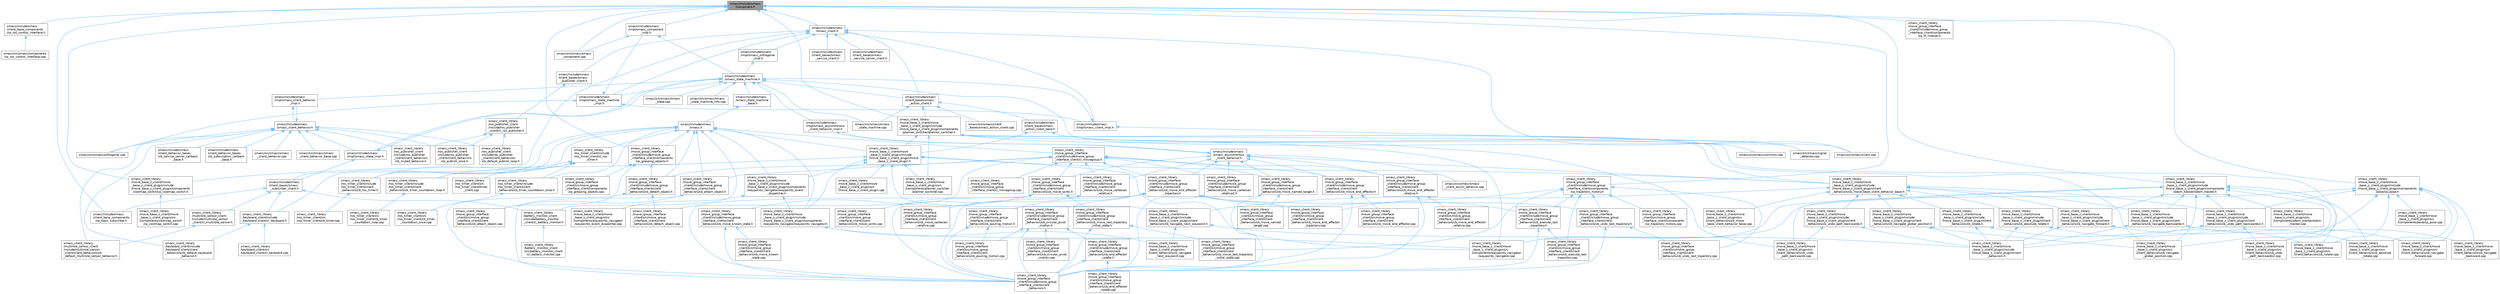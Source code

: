 digraph "smacc/include/smacc/component.h"
{
 // LATEX_PDF_SIZE
  bgcolor="transparent";
  edge [fontname=Helvetica,fontsize=10,labelfontname=Helvetica,labelfontsize=10];
  node [fontname=Helvetica,fontsize=10,shape=box,height=0.2,width=0.4];
  Node1 [label="smacc/include/smacc\l/component.h",height=0.2,width=0.4,color="gray40", fillcolor="grey60", style="filled", fontcolor="black",tooltip=" "];
  Node1 -> Node2 [dir="back",color="steelblue1",style="solid"];
  Node2 [label="smacc/include/smacc\l/client_base_components\l/cp_ros_control_interface.h",height=0.2,width=0.4,color="grey40", fillcolor="white", style="filled",URL="$cp__ros__control__interface_8h.html",tooltip=" "];
  Node2 -> Node3 [dir="back",color="steelblue1",style="solid"];
  Node3 [label="smacc/src/smacc/components\l/cp_ros_control_interface.cpp",height=0.2,width=0.4,color="grey40", fillcolor="white", style="filled",URL="$cp__ros__control__interface_8cpp.html",tooltip=" "];
  Node1 -> Node4 [dir="back",color="steelblue1",style="solid"];
  Node4 [label="smacc/include/smacc\l/client_base_components\l/cp_topic_subscriber.h",height=0.2,width=0.4,color="grey40", fillcolor="white", style="filled",URL="$cp__topic__subscriber_8h.html",tooltip=" "];
  Node1 -> Node5 [dir="back",color="steelblue1",style="solid"];
  Node5 [label="smacc/include/smacc\l/impl/smacc_component\l_impl.h",height=0.2,width=0.4,color="grey40", fillcolor="white", style="filled",URL="$smacc__component__impl_8h.html",tooltip=" "];
  Node5 -> Node6 [dir="back",color="steelblue1",style="solid"];
  Node6 [label="smacc/include/smacc\l/smacc_state_machine.h",height=0.2,width=0.4,color="grey40", fillcolor="white", style="filled",URL="$smacc__state__machine_8h.html",tooltip=" "];
  Node6 -> Node7 [dir="back",color="steelblue1",style="solid"];
  Node7 [label="smacc/include/smacc\l/client_bases/smacc\l_action_client.h",height=0.2,width=0.4,color="grey40", fillcolor="white", style="filled",URL="$smacc__action__client_8h.html",tooltip=" "];
  Node7 -> Node8 [dir="back",color="steelblue1",style="solid"];
  Node8 [label="smacc/include/smacc\l/client_bases/smacc\l_action_client_base.h",height=0.2,width=0.4,color="grey40", fillcolor="white", style="filled",URL="$smacc__action__client__base_8h.html",tooltip=" "];
  Node8 -> Node9 [dir="back",color="steelblue1",style="solid"];
  Node9 [label="smacc/src/smacc/common.cpp",height=0.2,width=0.4,color="grey40", fillcolor="white", style="filled",URL="$common_8cpp.html",tooltip=" "];
  Node8 -> Node10 [dir="back",color="steelblue1",style="solid"];
  Node10 [label="smacc/src/smacc/signal\l_detector.cpp",height=0.2,width=0.4,color="grey40", fillcolor="white", style="filled",URL="$signal__detector_8cpp.html",tooltip=" "];
  Node8 -> Node11 [dir="back",color="steelblue1",style="solid"];
  Node11 [label="smacc_client_library\l/move_base_z_client/move\l_base_z_client_plugin/include\l/move_base_z_client_plugin/move\l_base_z_client_plugin.h",height=0.2,width=0.4,color="grey40", fillcolor="white", style="filled",URL="$move__base__z__client__plugin_8h.html",tooltip=" "];
  Node11 -> Node12 [dir="back",color="steelblue1",style="solid"];
  Node12 [label="smacc_client_library\l/move_base_z_client/move\l_base_z_client_plugin/include\l/move_base_z_client_plugin/client\l_behaviors/cb_move_base_client_behavior_base.h",height=0.2,width=0.4,color="grey40", fillcolor="white", style="filled",URL="$cb__move__base__client__behavior__base_8h.html",tooltip=" "];
  Node12 -> Node13 [dir="back",color="steelblue1",style="solid"];
  Node13 [label="smacc_client_library\l/move_base_z_client/move\l_base_z_client_plugin/include\l/move_base_z_client_plugin/client\l_behaviors/cb_absolute_rotate.h",height=0.2,width=0.4,color="grey40", fillcolor="white", style="filled",URL="$cb__absolute__rotate_8h.html",tooltip=" "];
  Node13 -> Node14 [dir="back",color="steelblue1",style="solid"];
  Node14 [label="smacc_client_library\l/move_base_z_client/move\l_base_z_client_plugin/include\l/move_base_z_client_plugin/client\l_behaviors.h",height=0.2,width=0.4,color="grey40", fillcolor="white", style="filled",URL="$move__base__z__client_2move__base__z__client__plugin_2include_2move__base__z__client__plugin_2client__behaviors_8h.html",tooltip=" "];
  Node13 -> Node15 [dir="back",color="steelblue1",style="solid"];
  Node15 [label="smacc_client_library\l/move_base_z_client/move\l_base_z_client_plugin/src\l/client_behaviors/cb_absolute\l_rotate.cpp",height=0.2,width=0.4,color="grey40", fillcolor="white", style="filled",URL="$cb__absolute__rotate_8cpp.html",tooltip=" "];
  Node12 -> Node16 [dir="back",color="steelblue1",style="solid"];
  Node16 [label="smacc_client_library\l/move_base_z_client/move\l_base_z_client_plugin/include\l/move_base_z_client_plugin/client\l_behaviors/cb_navigate_backwards.h",height=0.2,width=0.4,color="grey40", fillcolor="white", style="filled",URL="$cb__navigate__backwards_8h.html",tooltip=" "];
  Node16 -> Node14 [dir="back",color="steelblue1",style="solid"];
  Node16 -> Node17 [dir="back",color="steelblue1",style="solid"];
  Node17 [label="smacc_client_library\l/move_base_z_client/move\l_base_z_client_plugin/src\l/client_behaviors/cb_navigate\l_backward.cpp",height=0.2,width=0.4,color="grey40", fillcolor="white", style="filled",URL="$cb__navigate__backward_8cpp.html",tooltip=" "];
  Node12 -> Node18 [dir="back",color="steelblue1",style="solid"];
  Node18 [label="smacc_client_library\l/move_base_z_client/move\l_base_z_client_plugin/include\l/move_base_z_client_plugin/client\l_behaviors/cb_navigate_forward.h",height=0.2,width=0.4,color="grey40", fillcolor="white", style="filled",URL="$cb__navigate__forward_8h.html",tooltip=" "];
  Node18 -> Node14 [dir="back",color="steelblue1",style="solid"];
  Node18 -> Node19 [dir="back",color="steelblue1",style="solid"];
  Node19 [label="smacc_client_library\l/move_base_z_client/move\l_base_z_client_plugin/src\l/client_behaviors/cb_navigate\l_forward.cpp",height=0.2,width=0.4,color="grey40", fillcolor="white", style="filled",URL="$cb__navigate__forward_8cpp.html",tooltip=" "];
  Node12 -> Node20 [dir="back",color="steelblue1",style="solid"];
  Node20 [label="smacc_client_library\l/move_base_z_client/move\l_base_z_client_plugin/include\l/move_base_z_client_plugin/client\l_behaviors/cb_navigate_global_position.h",height=0.2,width=0.4,color="grey40", fillcolor="white", style="filled",URL="$cb__navigate__global__position_8h.html",tooltip=" "];
  Node20 -> Node14 [dir="back",color="steelblue1",style="solid"];
  Node20 -> Node21 [dir="back",color="steelblue1",style="solid"];
  Node21 [label="smacc_client_library\l/move_base_z_client/move\l_base_z_client_plugin/src\l/client_behaviors/cb_navigate\l_global_position.cpp",height=0.2,width=0.4,color="grey40", fillcolor="white", style="filled",URL="$cb__navigate__global__position_8cpp.html",tooltip=" "];
  Node12 -> Node22 [dir="back",color="steelblue1",style="solid"];
  Node22 [label="smacc_client_library\l/move_base_z_client/move\l_base_z_client_plugin/include\l/move_base_z_client_plugin/client\l_behaviors/cb_navigate_next_waypoint.h",height=0.2,width=0.4,color="grey40", fillcolor="white", style="filled",URL="$cb__navigate__next__waypoint_8h.html",tooltip=" "];
  Node22 -> Node14 [dir="back",color="steelblue1",style="solid"];
  Node22 -> Node23 [dir="back",color="steelblue1",style="solid"];
  Node23 [label="smacc_client_library\l/move_base_z_client/move\l_base_z_client_plugin/src\l/client_behaviors/cb_navigate\l_next_waypoint.cpp",height=0.2,width=0.4,color="grey40", fillcolor="white", style="filled",URL="$cb__navigate__next__waypoint_8cpp.html",tooltip=" "];
  Node12 -> Node24 [dir="back",color="steelblue1",style="solid"];
  Node24 [label="smacc_client_library\l/move_base_z_client/move\l_base_z_client_plugin/include\l/move_base_z_client_plugin/client\l_behaviors/cb_rotate.h",height=0.2,width=0.4,color="grey40", fillcolor="white", style="filled",URL="$cb__rotate_8h.html",tooltip=" "];
  Node24 -> Node14 [dir="back",color="steelblue1",style="solid"];
  Node24 -> Node25 [dir="back",color="steelblue1",style="solid"];
  Node25 [label="smacc_client_library\l/move_base_z_client/move\l_base_z_client_plugin/src\l/client_behaviors/cb_rotate.cpp",height=0.2,width=0.4,color="grey40", fillcolor="white", style="filled",URL="$cb__rotate_8cpp.html",tooltip=" "];
  Node12 -> Node26 [dir="back",color="steelblue1",style="solid"];
  Node26 [label="smacc_client_library\l/move_base_z_client/move\l_base_z_client_plugin/include\l/move_base_z_client_plugin/client\l_behaviors/cb_undo_path_backwards.h",height=0.2,width=0.4,color="grey40", fillcolor="white", style="filled",URL="$cb__undo__path__backwards_8h.html",tooltip=" "];
  Node26 -> Node14 [dir="back",color="steelblue1",style="solid"];
  Node26 -> Node27 [dir="back",color="steelblue1",style="solid"];
  Node27 [label="smacc_client_library\l/move_base_z_client/move\l_base_z_client_plugin/src\l/client_behaviors/cb_undo\l_path_backwards.cpp",height=0.2,width=0.4,color="grey40", fillcolor="white", style="filled",URL="$cb__undo__path__backwards_8cpp.html",tooltip=" "];
  Node12 -> Node28 [dir="back",color="steelblue1",style="solid"];
  Node28 [label="smacc_client_library\l/move_base_z_client/move\l_base_z_client_plugin/include\l/move_base_z_client_plugin/client\l_behaviors/cb_undo_path_backwards2.h",height=0.2,width=0.4,color="grey40", fillcolor="white", style="filled",URL="$cb__undo__path__backwards2_8h.html",tooltip=" "];
  Node28 -> Node14 [dir="back",color="steelblue1",style="solid"];
  Node28 -> Node29 [dir="back",color="steelblue1",style="solid"];
  Node29 [label="smacc_client_library\l/move_base_z_client/move\l_base_z_client_plugin/src\l/client_behaviors/cb_undo\l_path_backwards2.cpp",height=0.2,width=0.4,color="grey40", fillcolor="white", style="filled",URL="$cb__undo__path__backwards2_8cpp.html",tooltip=" "];
  Node12 -> Node30 [dir="back",color="steelblue1",style="solid"];
  Node30 [label="smacc_client_library\l/move_base_z_client/move\l_base_z_client_plugin/src\l/client_behaviors/cb_move\l_base_client_behavior_base.cpp",height=0.2,width=0.4,color="grey40", fillcolor="white", style="filled",URL="$cb__move__base__client__behavior__base_8cpp.html",tooltip=" "];
  Node11 -> Node22 [dir="back",color="steelblue1",style="solid"];
  Node11 -> Node31 [dir="back",color="steelblue1",style="solid"];
  Node31 [label="smacc_client_library\l/move_base_z_client/move\l_base_z_client_plugin/include\l/move_base_z_client_plugin/components\l/costmap_switch/cp_costmap_switch.h",height=0.2,width=0.4,color="grey40", fillcolor="white", style="filled",URL="$cp__costmap__switch_8h.html",tooltip=" "];
  Node31 -> Node32 [dir="back",color="steelblue1",style="solid"];
  Node32 [label="smacc_client_library\l/move_base_z_client/move\l_base_z_client_plugin/src\l/components/costmap_switch\l/cp_costmap_switch.cpp",height=0.2,width=0.4,color="grey40", fillcolor="white", style="filled",URL="$cp__costmap__switch_8cpp.html",tooltip=" "];
  Node11 -> Node33 [dir="back",color="steelblue1",style="solid"];
  Node33 [label="smacc_client_library\l/move_base_z_client/move\l_base_z_client_plugin/include\l/move_base_z_client_plugin/components\l/waypoints_navigator/waypoints_event\l_dispatcher.h",height=0.2,width=0.4,color="grey40", fillcolor="white", style="filled",URL="$waypoints__event__dispatcher_8h.html",tooltip=" "];
  Node33 -> Node34 [dir="back",color="steelblue1",style="solid"];
  Node34 [label="smacc_client_library\l/move_base_z_client/move\l_base_z_client_plugin/include\l/move_base_z_client_plugin/components\l/waypoints_navigator/waypoints_navigator.h",height=0.2,width=0.4,color="grey40", fillcolor="white", style="filled",URL="$waypoints__navigator_8h.html",tooltip=" "];
  Node34 -> Node23 [dir="back",color="steelblue1",style="solid"];
  Node34 -> Node35 [dir="back",color="steelblue1",style="solid"];
  Node35 [label="smacc_client_library\l/move_base_z_client/move\l_base_z_client_plugin/src\l/components/waypoints_navigator\l/waypoints_navigator.cpp",height=0.2,width=0.4,color="grey40", fillcolor="white", style="filled",URL="$waypoints__navigator_8cpp.html",tooltip=" "];
  Node33 -> Node36 [dir="back",color="steelblue1",style="solid"];
  Node36 [label="smacc_client_library\l/move_base_z_client/move\l_base_z_client_plugin/src\l/components/waypoints_navigator\l/waypoints_event_dispatcher.cpp",height=0.2,width=0.4,color="grey40", fillcolor="white", style="filled",URL="$waypoints__event__dispatcher_8cpp.html",tooltip=" "];
  Node11 -> Node34 [dir="back",color="steelblue1",style="solid"];
  Node11 -> Node37 [dir="back",color="steelblue1",style="solid"];
  Node37 [label="smacc_client_library\l/move_base_z_client/move\l_base_z_client_plugin/src\l/components/planner_switcher\l/planner_switcher.cpp",height=0.2,width=0.4,color="grey40", fillcolor="white", style="filled",URL="$planner__switcher_8cpp.html",tooltip=" "];
  Node11 -> Node35 [dir="back",color="steelblue1",style="solid"];
  Node11 -> Node38 [dir="back",color="steelblue1",style="solid"];
  Node38 [label="smacc_client_library\l/move_base_z_client/move\l_base_z_client_plugin/src\l/move_base_z_client_plugin.cpp",height=0.2,width=0.4,color="grey40", fillcolor="white", style="filled",URL="$move__base__z__client__plugin_8cpp.html",tooltip=" "];
  Node7 -> Node39 [dir="back",color="steelblue1",style="solid"];
  Node39 [label="smacc/src/smacc/client\l_bases/smacc_action_client.cpp",height=0.2,width=0.4,color="grey40", fillcolor="white", style="filled",URL="$smacc__action__client_8cpp.html",tooltip=" "];
  Node7 -> Node40 [dir="back",color="steelblue1",style="solid"];
  Node40 [label="smacc/src/smacc/smacc\l_state_machine.cpp",height=0.2,width=0.4,color="grey40", fillcolor="white", style="filled",URL="$smacc__state__machine_8cpp.html",tooltip=" "];
  Node7 -> Node41 [dir="back",color="steelblue1",style="solid"];
  Node41 [label="smacc_client_library\l/move_base_z_client/move\l_base_z_client_plugin/include\l/move_base_z_client_plugin/components\l/planner_switcher/planner_switcher.h",height=0.2,width=0.4,color="grey40", fillcolor="white", style="filled",URL="$planner__switcher_8h.html",tooltip=" "];
  Node41 -> Node12 [dir="back",color="steelblue1",style="solid"];
  Node41 -> Node11 [dir="back",color="steelblue1",style="solid"];
  Node41 -> Node21 [dir="back",color="steelblue1",style="solid"];
  Node41 -> Node27 [dir="back",color="steelblue1",style="solid"];
  Node41 -> Node29 [dir="back",color="steelblue1",style="solid"];
  Node41 -> Node37 [dir="back",color="steelblue1",style="solid"];
  Node41 -> Node35 [dir="back",color="steelblue1",style="solid"];
  Node6 -> Node42 [dir="back",color="steelblue1",style="solid"];
  Node42 [label="smacc/include/smacc\l/impl/smacc_asynchronous\l_client_behavior_impl.h",height=0.2,width=0.4,color="grey40", fillcolor="white", style="filled",URL="$smacc__asynchronous__client__behavior__impl_8h.html",tooltip=" "];
  Node42 -> Node43 [dir="back",color="steelblue1",style="solid"];
  Node43 [label="smacc/include/smacc\l/smacc_asynchronous\l_client_behavior.h",height=0.2,width=0.4,color="grey40", fillcolor="white", style="filled",URL="$smacc__asynchronous__client__behavior_8h.html",tooltip=" "];
  Node43 -> Node42 [dir="back",color="steelblue1",style="solid"];
  Node43 -> Node44 [dir="back",color="steelblue1",style="solid"];
  Node44 [label="smacc/src/smacc/smacc\l_client_async_behavior.cpp",height=0.2,width=0.4,color="grey40", fillcolor="white", style="filled",URL="$smacc__client__async__behavior_8cpp.html",tooltip=" "];
  Node43 -> Node12 [dir="back",color="steelblue1",style="solid"];
  Node43 -> Node45 [dir="back",color="steelblue1",style="solid"];
  Node45 [label="smacc_client_library\l/move_group_interface\l_client/include/move_group\l_interface_client/client\l_behaviors/cb_move_cartesian\l_relative.h",height=0.2,width=0.4,color="grey40", fillcolor="white", style="filled",URL="$cb__move__cartesian__relative_8h.html",tooltip=" "];
  Node45 -> Node46 [dir="back",color="steelblue1",style="solid"];
  Node46 [label="smacc_client_library\l/move_group_interface\l_client/include/move_group\l_interface_client/client\l_behaviors.h",height=0.2,width=0.4,color="grey40", fillcolor="white", style="filled",URL="$move__group__interface__client_2include_2move__group__interface__client_2client__behaviors_8h.html",tooltip=" "];
  Node45 -> Node47 [dir="back",color="steelblue1",style="solid"];
  Node47 [label="smacc_client_library\l/move_group_interface\l_client/src/move_group\l_interface_client/client\l_behaviors/cb_move_cartesian\l_relative.cpp",height=0.2,width=0.4,color="grey40", fillcolor="white", style="filled",URL="$cb__move__cartesian__relative_8cpp.html",tooltip=" "];
  Node43 -> Node48 [dir="back",color="steelblue1",style="solid"];
  Node48 [label="smacc_client_library\l/move_group_interface\l_client/include/move_group\l_interface_client/client\l_behaviors/cb_move_cartesian\l_relative2.h",height=0.2,width=0.4,color="grey40", fillcolor="white", style="filled",URL="$cb__move__cartesian__relative2_8h.html",tooltip=" "];
  Node48 -> Node46 [dir="back",color="steelblue1",style="solid"];
  Node43 -> Node49 [dir="back",color="steelblue1",style="solid"];
  Node49 [label="smacc_client_library\l/move_group_interface\l_client/include/move_group\l_interface_client/client\l_behaviors/cb_move_end_effector.h",height=0.2,width=0.4,color="grey40", fillcolor="white", style="filled",URL="$cb__move__end__effector_8h.html",tooltip=" "];
  Node49 -> Node46 [dir="back",color="steelblue1",style="solid"];
  Node49 -> Node50 [dir="back",color="steelblue1",style="solid"];
  Node50 [label="smacc_client_library\l/move_group_interface\l_client/src/move_group\l_interface_client/client\l_behaviors/cb_move_end_effector.cpp",height=0.2,width=0.4,color="grey40", fillcolor="white", style="filled",URL="$cb__move__end__effector_8cpp.html",tooltip=" "];
  Node43 -> Node51 [dir="back",color="steelblue1",style="solid"];
  Node51 [label="smacc_client_library\l/move_group_interface\l_client/include/move_group\l_interface_client/client\l_behaviors/cb_move_end_effector\l_relative.h",height=0.2,width=0.4,color="grey40", fillcolor="white", style="filled",URL="$cb__move__end__effector__relative_8h.html",tooltip=" "];
  Node51 -> Node46 [dir="back",color="steelblue1",style="solid"];
  Node51 -> Node52 [dir="back",color="steelblue1",style="solid"];
  Node52 [label="smacc_client_library\l/move_group_interface\l_client/src/move_group\l_interface_client/client\l_behaviors/cb_move_end_effector\l_relative.cpp",height=0.2,width=0.4,color="grey40", fillcolor="white", style="filled",URL="$cb__move__end__effector__relative_8cpp.html",tooltip=" "];
  Node43 -> Node53 [dir="back",color="steelblue1",style="solid"];
  Node53 [label="smacc_client_library\l/move_group_interface\l_client/include/move_group\l_interface_client/client\l_behaviors/cb_move_end_effector\l_trajectory.h",height=0.2,width=0.4,color="grey40", fillcolor="white", style="filled",URL="$cb__move__end__effector__trajectory_8h.html",tooltip=" "];
  Node53 -> Node46 [dir="back",color="steelblue1",style="solid"];
  Node53 -> Node54 [dir="back",color="steelblue1",style="solid"];
  Node54 [label="smacc_client_library\l/move_group_interface\l_client/include/move_group\l_interface_client/client\l_behaviors/cb_circular_pivot\l_motion.h",height=0.2,width=0.4,color="grey40", fillcolor="white", style="filled",URL="$cb__circular__pivot__motion_8h.html",tooltip=" "];
  Node54 -> Node46 [dir="back",color="steelblue1",style="solid"];
  Node54 -> Node55 [dir="back",color="steelblue1",style="solid"];
  Node55 [label="smacc_client_library\l/move_group_interface\l_client/include/move_group\l_interface_client/client\l_behaviors/cb_end_effector\l_rotate.h",height=0.2,width=0.4,color="grey40", fillcolor="white", style="filled",URL="$cb__end__effector__rotate_8h.html",tooltip=" "];
  Node55 -> Node46 [dir="back",color="steelblue1",style="solid"];
  Node55 -> Node56 [dir="back",color="steelblue1",style="solid"];
  Node56 [label="smacc_client_library\l/move_group_interface\l_client/src/move_group\l_interface_client/client\l_behaviors/cb_end_effector\l_rotate.cpp",height=0.2,width=0.4,color="grey40", fillcolor="white", style="filled",URL="$cb__end__effector__rotate_8cpp.html",tooltip=" "];
  Node54 -> Node57 [dir="back",color="steelblue1",style="solid"];
  Node57 [label="smacc_client_library\l/move_group_interface\l_client/src/move_group\l_interface_client/client\l_behaviors/cb_circular_pivot\l_motion.cpp",height=0.2,width=0.4,color="grey40", fillcolor="white", style="filled",URL="$cb__circular__pivot__motion_8cpp.html",tooltip=" "];
  Node54 -> Node58 [dir="back",color="steelblue1",style="solid"];
  Node58 [label="smacc_client_library\l/move_group_interface\l_client/src/move_group\l_interface_client/client\l_behaviors/cb_pouring_motion.cpp",height=0.2,width=0.4,color="grey40", fillcolor="white", style="filled",URL="$cb__pouring__motion_8cpp.html",tooltip=" "];
  Node53 -> Node59 [dir="back",color="steelblue1",style="solid"];
  Node59 [label="smacc_client_library\l/move_group_interface\l_client/include/move_group\l_interface_client/client\l_behaviors/cb_execute_last\l_trajectory.h",height=0.2,width=0.4,color="grey40", fillcolor="white", style="filled",URL="$cb__execute__last__trajectory_8h.html",tooltip=" "];
  Node59 -> Node46 [dir="back",color="steelblue1",style="solid"];
  Node59 -> Node60 [dir="back",color="steelblue1",style="solid"];
  Node60 [label="smacc_client_library\l/move_group_interface\l_client/src/move_group\l_interface_client/client\l_behaviors/cb_execute_last\l_trajectory.cpp",height=0.2,width=0.4,color="grey40", fillcolor="white", style="filled",URL="$cb__execute__last__trajectory_8cpp.html",tooltip=" "];
  Node53 -> Node61 [dir="back",color="steelblue1",style="solid"];
  Node61 [label="smacc_client_library\l/move_group_interface\l_client/include/move_group\l_interface_client/client\l_behaviors/cb_pouring_motion.h",height=0.2,width=0.4,color="grey40", fillcolor="white", style="filled",URL="$cb__pouring__motion_8h.html",tooltip=" "];
  Node61 -> Node46 [dir="back",color="steelblue1",style="solid"];
  Node61 -> Node58 [dir="back",color="steelblue1",style="solid"];
  Node53 -> Node62 [dir="back",color="steelblue1",style="solid"];
  Node62 [label="smacc_client_library\l/move_group_interface\l_client/include/move_group\l_interface_client/client\l_behaviors/cb_undo_last_trajectory.h",height=0.2,width=0.4,color="grey40", fillcolor="white", style="filled",URL="$cb__undo__last__trajectory_8h.html",tooltip=" "];
  Node62 -> Node46 [dir="back",color="steelblue1",style="solid"];
  Node62 -> Node63 [dir="back",color="steelblue1",style="solid"];
  Node63 [label="smacc_client_library\l/move_group_interface\l_client/src/move_group\l_interface_client/client\l_behaviors/cb_undo_last_trajectory.cpp",height=0.2,width=0.4,color="grey40", fillcolor="white", style="filled",URL="$cb__undo__last__trajectory_8cpp.html",tooltip=" "];
  Node53 -> Node64 [dir="back",color="steelblue1",style="solid"];
  Node64 [label="smacc_client_library\l/move_group_interface\l_client/src/move_group\l_interface_client/client\l_behaviors/cb_move_end_effector\l_trajectory.cpp",height=0.2,width=0.4,color="grey40", fillcolor="white", style="filled",URL="$cb__move__end__effector__trajectory_8cpp.html",tooltip=" "];
  Node43 -> Node65 [dir="back",color="steelblue1",style="solid"];
  Node65 [label="smacc_client_library\l/move_group_interface\l_client/include/move_group\l_interface_client/client\l_behaviors/cb_move_joints.h",height=0.2,width=0.4,color="grey40", fillcolor="white", style="filled",URL="$cb__move__joints_8h.html",tooltip=" "];
  Node65 -> Node46 [dir="back",color="steelblue1",style="solid"];
  Node65 -> Node66 [dir="back",color="steelblue1",style="solid"];
  Node66 [label="smacc_client_library\l/move_group_interface\l_client/include/move_group\l_interface_client/client\l_behaviors/cb_move_known_state.h",height=0.2,width=0.4,color="grey40", fillcolor="white", style="filled",URL="$cb__move__known__state_8h.html",tooltip=" "];
  Node66 -> Node46 [dir="back",color="steelblue1",style="solid"];
  Node66 -> Node67 [dir="back",color="steelblue1",style="solid"];
  Node67 [label="smacc_client_library\l/move_group_interface\l_client/src/move_group\l_interface_client/client\l_behaviors/cb_move_known\l_state.cpp",height=0.2,width=0.4,color="grey40", fillcolor="white", style="filled",URL="$cb__move__known__state_8cpp.html",tooltip=" "];
  Node65 -> Node68 [dir="back",color="steelblue1",style="solid"];
  Node68 [label="smacc_client_library\l/move_group_interface\l_client/include/move_group\l_interface_client/client\l_behaviors/cb_move_last_trajectory\l_initial_state.h",height=0.2,width=0.4,color="grey40", fillcolor="white", style="filled",URL="$cb__move__last__trajectory__initial__state_8h.html",tooltip=" "];
  Node68 -> Node46 [dir="back",color="steelblue1",style="solid"];
  Node68 -> Node69 [dir="back",color="steelblue1",style="solid"];
  Node69 [label="smacc_client_library\l/move_group_interface\l_client/src/move_group\l_interface_client/client\l_behaviors/cb_move_last_trajectory\l_initial_state.cpp",height=0.2,width=0.4,color="grey40", fillcolor="white", style="filled",URL="$cb__move__last__trajectory__initial__state_8cpp.html",tooltip=" "];
  Node65 -> Node70 [dir="back",color="steelblue1",style="solid"];
  Node70 [label="smacc_client_library\l/move_group_interface\l_client/src/move_group\l_interface_client/client\l_behaviors/cb_move_joints.cpp",height=0.2,width=0.4,color="grey40", fillcolor="white", style="filled",URL="$cb__move__joints_8cpp.html",tooltip=" "];
  Node43 -> Node71 [dir="back",color="steelblue1",style="solid"];
  Node71 [label="smacc_client_library\l/move_group_interface\l_client/include/move_group\l_interface_client/client\l_behaviors/cb_move_named_target.h",height=0.2,width=0.4,color="grey40", fillcolor="white", style="filled",URL="$cb__move__named__target_8h.html",tooltip=" "];
  Node71 -> Node46 [dir="back",color="steelblue1",style="solid"];
  Node71 -> Node72 [dir="back",color="steelblue1",style="solid"];
  Node72 [label="smacc_client_library\l/move_group_interface\l_client/src/move_group\l_interface_client/client\l_behaviors/cb_move_named\l_target.cpp",height=0.2,width=0.4,color="grey40", fillcolor="white", style="filled",URL="$cb__move__named__target_8cpp.html",tooltip=" "];
  Node6 -> Node73 [dir="back",color="steelblue1",style="solid"];
  Node73 [label="smacc/include/smacc\l/impl/smacc_client_behavior\l_impl.h",height=0.2,width=0.4,color="grey40", fillcolor="white", style="filled",URL="$smacc__client__behavior__impl_8h.html",tooltip=" "];
  Node73 -> Node74 [dir="back",color="steelblue1",style="solid"];
  Node74 [label="smacc/include/smacc\l/smacc_client_behavior.h",height=0.2,width=0.4,color="grey40", fillcolor="white", style="filled",URL="$smacc__client__behavior_8h.html",tooltip=" "];
  Node74 -> Node75 [dir="back",color="steelblue1",style="solid"];
  Node75 [label="smacc/include/smacc\l/client_behavior_bases\l/cb_service_server_callback\l_base.h",height=0.2,width=0.4,color="grey40", fillcolor="white", style="filled",URL="$cb__service__server__callback__base_8h.html",tooltip=" "];
  Node74 -> Node76 [dir="back",color="steelblue1",style="solid"];
  Node76 [label="smacc/include/smacc\l/client_behavior_bases\l/cb_subscription_callback\l_base.h",height=0.2,width=0.4,color="grey40", fillcolor="white", style="filled",URL="$cb__subscription__callback__base_8h.html",tooltip=" "];
  Node74 -> Node73 [dir="back",color="steelblue1",style="solid"];
  Node74 -> Node77 [dir="back",color="steelblue1",style="solid"];
  Node77 [label="smacc/include/smacc\l/impl/smacc_state_impl.h",height=0.2,width=0.4,color="grey40", fillcolor="white", style="filled",URL="$smacc__state__impl_8h.html",tooltip=" "];
  Node77 -> Node78 [dir="back",color="steelblue1",style="solid"];
  Node78 [label="smacc/include/smacc\l/client_bases/smacc\l_subscriber_client.h",height=0.2,width=0.4,color="grey40", fillcolor="white", style="filled",URL="$smacc__subscriber__client_8h.html",tooltip=" "];
  Node78 -> Node4 [dir="back",color="steelblue1",style="solid"];
  Node78 -> Node79 [dir="back",color="steelblue1",style="solid"];
  Node79 [label="smacc_client_library\l/battery_monitor_client\l/include/battery_monitor\l_client/cl_battery_monitor.h",height=0.2,width=0.4,color="grey40", fillcolor="white", style="filled",URL="$cl__battery__monitor_8h.html",tooltip=" "];
  Node79 -> Node80 [dir="back",color="steelblue1",style="solid"];
  Node80 [label="smacc_client_library\l/battery_monitor_client\l/src/battery_monitor_client\l/cl_battery_monitor.cpp",height=0.2,width=0.4,color="grey40", fillcolor="white", style="filled",URL="$cl__battery__monitor_8cpp.html",tooltip=" "];
  Node78 -> Node81 [dir="back",color="steelblue1",style="solid"];
  Node81 [label="smacc_client_library\l/keyboard_client/include\l/keyboard_client/cl_keyboard.h",height=0.2,width=0.4,color="grey40", fillcolor="white", style="filled",URL="$cl__keyboard_8h.html",tooltip=" "];
  Node81 -> Node82 [dir="back",color="steelblue1",style="solid"];
  Node82 [label="smacc_client_library\l/keyboard_client/include\l/keyboard_client/client\l_behaviors/cb_default_keyboard\l_behavior.h",height=0.2,width=0.4,color="grey40", fillcolor="white", style="filled",URL="$cb__default__keyboard__behavior_8h.html",tooltip=" "];
  Node81 -> Node83 [dir="back",color="steelblue1",style="solid"];
  Node83 [label="smacc_client_library\l/keyboard_client/src\l/keyboard_client/cl_keyboard.cpp",height=0.2,width=0.4,color="grey40", fillcolor="white", style="filled",URL="$cl__keyboard_8cpp.html",tooltip=" "];
  Node78 -> Node84 [dir="back",color="steelblue1",style="solid"];
  Node84 [label="smacc_client_library\l/multirole_sensor_client\l/include/multirole_sensor\l_client/cl_multirole_sensor.h",height=0.2,width=0.4,color="grey40", fillcolor="white", style="filled",URL="$cl__multirole__sensor_8h.html",tooltip=" "];
  Node84 -> Node85 [dir="back",color="steelblue1",style="solid"];
  Node85 [label="smacc_client_library\l/multirole_sensor_client\l/include/multirole_sensor\l_client/client_behaviors/cb\l_default_multirole_sensor_behavior.h",height=0.2,width=0.4,color="grey40", fillcolor="white", style="filled",URL="$cb__default__multirole__sensor__behavior_8h.html",tooltip=" "];
  Node77 -> Node6 [dir="back",color="steelblue1",style="solid"];
  Node74 -> Node86 [dir="back",color="steelblue1",style="solid"];
  Node86 [label="smacc/src/smacc/orthogonal.cpp",height=0.2,width=0.4,color="grey40", fillcolor="white", style="filled",URL="$orthogonal_8cpp.html",tooltip=" "];
  Node74 -> Node87 [dir="back",color="steelblue1",style="solid"];
  Node87 [label="smacc/src/smacc/smacc\l_client_behavior.cpp",height=0.2,width=0.4,color="grey40", fillcolor="white", style="filled",URL="$smacc__client__behavior_8cpp.html",tooltip=" "];
  Node74 -> Node88 [dir="back",color="steelblue1",style="solid"];
  Node88 [label="smacc/src/smacc/smacc\l_client_behavior_base.cpp",height=0.2,width=0.4,color="grey40", fillcolor="white", style="filled",URL="$smacc__client__behavior__base_8cpp.html",tooltip=" "];
  Node74 -> Node82 [dir="back",color="steelblue1",style="solid"];
  Node74 -> Node85 [dir="back",color="steelblue1",style="solid"];
  Node74 -> Node89 [dir="back",color="steelblue1",style="solid"];
  Node89 [label="smacc_client_library\l/ros_publisher_client\l/include/ros_publisher\l_client/client_behaviors\l/cb_default_publish_loop.h",height=0.2,width=0.4,color="grey40", fillcolor="white", style="filled",URL="$cb__default__publish__loop_8h.html",tooltip=" "];
  Node74 -> Node90 [dir="back",color="steelblue1",style="solid"];
  Node90 [label="smacc_client_library\l/ros_publisher_client\l/include/ros_publisher\l_client/client_behaviors\l/cb_muted_behavior.h",height=0.2,width=0.4,color="grey40", fillcolor="white", style="filled",URL="$cb__muted__behavior_8h.html",tooltip=" "];
  Node74 -> Node91 [dir="back",color="steelblue1",style="solid"];
  Node91 [label="smacc_client_library\l/ros_publisher_client\l/include/ros_publisher\l_client/client_behaviors\l/cb_publish_once.h",height=0.2,width=0.4,color="grey40", fillcolor="white", style="filled",URL="$cb__publish__once_8h.html",tooltip=" "];
  Node6 -> Node77 [dir="back",color="steelblue1",style="solid"];
  Node6 -> Node92 [dir="back",color="steelblue1",style="solid"];
  Node92 [label="smacc/include/smacc\l/impl/smacc_state_machine\l_impl.h",height=0.2,width=0.4,color="grey40", fillcolor="white", style="filled",URL="$smacc__state__machine__impl_8h.html",tooltip=" "];
  Node92 -> Node93 [dir="back",color="steelblue1",style="solid"];
  Node93 [label="smacc/include/smacc\l/impl/smacc_client_impl.h",height=0.2,width=0.4,color="grey40", fillcolor="white", style="filled",URL="$smacc__client__impl_8h.html",tooltip=" "];
  Node93 -> Node6 [dir="back",color="steelblue1",style="solid"];
  Node93 -> Node94 [dir="back",color="steelblue1",style="solid"];
  Node94 [label="smacc/src/smacc/client.cpp",height=0.2,width=0.4,color="grey40", fillcolor="white", style="filled",URL="$client_8cpp.html",tooltip=" "];
  Node92 -> Node5 [dir="back",color="steelblue1",style="solid"];
  Node92 -> Node86 [dir="back",color="steelblue1",style="solid"];
  Node6 -> Node95 [dir="back",color="steelblue1",style="solid"];
  Node95 [label="smacc/include/smacc\l/smacc_state_machine\l_base.h",height=0.2,width=0.4,color="grey40", fillcolor="white", style="filled",URL="$smacc__state__machine__base_8h.html",tooltip=" "];
  Node95 -> Node96 [dir="back",color="steelblue1",style="solid"];
  Node96 [label="smacc/include/smacc\l/smacc.h",height=0.2,width=0.4,color="grey40", fillcolor="white", style="filled",URL="$smacc_8h.html",tooltip=" "];
  Node96 -> Node79 [dir="back",color="steelblue1",style="solid"];
  Node96 -> Node81 [dir="back",color="steelblue1",style="solid"];
  Node96 -> Node33 [dir="back",color="steelblue1",style="solid"];
  Node96 -> Node34 [dir="back",color="steelblue1",style="solid"];
  Node96 -> Node11 [dir="back",color="steelblue1",style="solid"];
  Node96 -> Node97 [dir="back",color="steelblue1",style="solid"];
  Node97 [label="smacc_client_library\l/move_group_interface\l_client/include/move_group\l_interface_client/cl_movegroup.h",height=0.2,width=0.4,color="grey40", fillcolor="white", style="filled",URL="$cl__movegroup_8h.html",tooltip=" "];
  Node97 -> Node98 [dir="back",color="steelblue1",style="solid"];
  Node98 [label="smacc_client_library\l/move_group_interface\l_client/include/move_group\l_interface_client/client\l_behaviors/cb_attach_object.h",height=0.2,width=0.4,color="grey40", fillcolor="white", style="filled",URL="$cb__attach__object_8h.html",tooltip=" "];
  Node98 -> Node46 [dir="back",color="steelblue1",style="solid"];
  Node98 -> Node99 [dir="back",color="steelblue1",style="solid"];
  Node99 [label="smacc_client_library\l/move_group_interface\l_client/src/move_group\l_interface_client/client\l_behaviors/cb_attach_object.cpp",height=0.2,width=0.4,color="grey40", fillcolor="white", style="filled",URL="$cb__attach__object_8cpp.html",tooltip=" "];
  Node97 -> Node100 [dir="back",color="steelblue1",style="solid"];
  Node100 [label="smacc_client_library\l/move_group_interface\l_client/include/move_group\l_interface_client/client\l_behaviors/cb_detach_object.h",height=0.2,width=0.4,color="grey40", fillcolor="white", style="filled",URL="$cb__detach__object_8h.html",tooltip=" "];
  Node100 -> Node46 [dir="back",color="steelblue1",style="solid"];
  Node100 -> Node101 [dir="back",color="steelblue1",style="solid"];
  Node101 [label="smacc_client_library\l/move_group_interface\l_client/src/move_group\l_interface_client/client\l_behaviors/cb_detach_object.cpp",height=0.2,width=0.4,color="grey40", fillcolor="white", style="filled",URL="$cb__detach__object_8cpp.html",tooltip=" "];
  Node97 -> Node45 [dir="back",color="steelblue1",style="solid"];
  Node97 -> Node48 [dir="back",color="steelblue1",style="solid"];
  Node97 -> Node49 [dir="back",color="steelblue1",style="solid"];
  Node97 -> Node51 [dir="back",color="steelblue1",style="solid"];
  Node97 -> Node53 [dir="back",color="steelblue1",style="solid"];
  Node97 -> Node65 [dir="back",color="steelblue1",style="solid"];
  Node97 -> Node71 [dir="back",color="steelblue1",style="solid"];
  Node97 -> Node102 [dir="back",color="steelblue1",style="solid"];
  Node102 [label="smacc_client_library\l/move_group_interface\l_client/src/move_group\l_interface_client/cl_movegroup.cpp",height=0.2,width=0.4,color="grey40", fillcolor="white", style="filled",URL="$cl__movegroup_8cpp.html",tooltip=" "];
  Node97 -> Node101 [dir="back",color="steelblue1",style="solid"];
  Node96 -> Node98 [dir="back",color="steelblue1",style="solid"];
  Node96 -> Node100 [dir="back",color="steelblue1",style="solid"];
  Node96 -> Node103 [dir="back",color="steelblue1",style="solid"];
  Node103 [label="smacc_client_library\l/move_group_interface\l_client/include/move_group\l_interface_client/components\l/cp_grasping_objects.h",height=0.2,width=0.4,color="grey40", fillcolor="white", style="filled",URL="$cp__grasping__objects_8h.html",tooltip=" "];
  Node103 -> Node100 [dir="back",color="steelblue1",style="solid"];
  Node103 -> Node99 [dir="back",color="steelblue1",style="solid"];
  Node103 -> Node104 [dir="back",color="steelblue1",style="solid"];
  Node104 [label="smacc_client_library\l/move_group_interface\l_client/src/move_group\l_interface_client/components\l/cp_grasping_objects.cpp",height=0.2,width=0.4,color="grey40", fillcolor="white", style="filled",URL="$cp__grasping__objects_8cpp.html",tooltip=" "];
  Node96 -> Node105 [dir="back",color="steelblue1",style="solid"];
  Node105 [label="smacc_client_library\l/ros_timer_client/include\l/ros_timer_client/cl_ros\l_timer.h",height=0.2,width=0.4,color="grey40", fillcolor="white", style="filled",URL="$cl__ros__timer_8h.html",tooltip=" "];
  Node105 -> Node106 [dir="back",color="steelblue1",style="solid"];
  Node106 [label="smacc_client_library\l/ros_timer_client/include\l/ros_timer_client/client\l_behaviors/cb_ros_timer.h",height=0.2,width=0.4,color="grey40", fillcolor="white", style="filled",URL="$cb__ros__timer_8h.html",tooltip=" "];
  Node106 -> Node107 [dir="back",color="steelblue1",style="solid"];
  Node107 [label="smacc_client_library\l/ros_timer_client/src\l/ros_timer_client/cb_timer.cpp",height=0.2,width=0.4,color="grey40", fillcolor="white", style="filled",URL="$cb__timer_8cpp.html",tooltip=" "];
  Node105 -> Node108 [dir="back",color="steelblue1",style="solid"];
  Node108 [label="smacc_client_library\l/ros_timer_client/include\l/ros_timer_client/client\l_behaviors/cb_timer_countdown_loop.h",height=0.2,width=0.4,color="grey40", fillcolor="white", style="filled",URL="$cb__timer__countdown__loop_8h.html",tooltip=" "];
  Node108 -> Node109 [dir="back",color="steelblue1",style="solid"];
  Node109 [label="smacc_client_library\l/ros_timer_client/src\l/ros_timer_client/cb_timer\l_countdown_loop.cpp",height=0.2,width=0.4,color="grey40", fillcolor="white", style="filled",URL="$cb__timer__countdown__loop_8cpp.html",tooltip=" "];
  Node105 -> Node110 [dir="back",color="steelblue1",style="solid"];
  Node110 [label="smacc_client_library\l/ros_timer_client/include\l/ros_timer_client/client\l_behaviors/cb_timer_countdown_once.h",height=0.2,width=0.4,color="grey40", fillcolor="white", style="filled",URL="$cb__timer__countdown__once_8h.html",tooltip=" "];
  Node110 -> Node111 [dir="back",color="steelblue1",style="solid"];
  Node111 [label="smacc_client_library\l/ros_timer_client/src\l/ros_timer_client/cb_timer\l_countdown_once.cpp",height=0.2,width=0.4,color="grey40", fillcolor="white", style="filled",URL="$cb__timer__countdown__once_8cpp.html",tooltip=" "];
  Node105 -> Node112 [dir="back",color="steelblue1",style="solid"];
  Node112 [label="smacc_client_library\l/ros_timer_client/src\l/ros_timer_client/timer\l_client.cpp",height=0.2,width=0.4,color="grey40", fillcolor="white", style="filled",URL="$timer__client_8cpp.html",tooltip=" "];
  Node96 -> Node106 [dir="back",color="steelblue1",style="solid"];
  Node96 -> Node108 [dir="back",color="steelblue1",style="solid"];
  Node96 -> Node110 [dir="back",color="steelblue1",style="solid"];
  Node6 -> Node10 [dir="back",color="steelblue1",style="solid"];
  Node6 -> Node113 [dir="back",color="steelblue1",style="solid"];
  Node113 [label="smacc/src/smacc/smacc\l_state.cpp",height=0.2,width=0.4,color="grey40", fillcolor="white", style="filled",URL="$smacc__state_8cpp.html",tooltip=" "];
  Node6 -> Node40 [dir="back",color="steelblue1",style="solid"];
  Node6 -> Node114 [dir="back",color="steelblue1",style="solid"];
  Node114 [label="smacc/src/smacc/smacc\l_state_machine_info.cpp",height=0.2,width=0.4,color="grey40", fillcolor="white", style="filled",URL="$smacc__state__machine__info_8cpp.html",tooltip=" "];
  Node5 -> Node115 [dir="back",color="steelblue1",style="solid"];
  Node115 [label="smacc/src/smacc/smacc\l_component.cpp",height=0.2,width=0.4,color="grey40", fillcolor="white", style="filled",URL="$smacc__component_8cpp.html",tooltip=" "];
  Node1 -> Node116 [dir="back",color="steelblue1",style="solid"];
  Node116 [label="smacc/include/smacc\l/smacc_client.h",height=0.2,width=0.4,color="grey40", fillcolor="white", style="filled",URL="$smacc__client_8h.html",tooltip=" "];
  Node116 -> Node7 [dir="back",color="steelblue1",style="solid"];
  Node116 -> Node117 [dir="back",color="steelblue1",style="solid"];
  Node117 [label="smacc/include/smacc\l/client_bases/smacc\l_publisher_client.h",height=0.2,width=0.4,color="grey40", fillcolor="white", style="filled",URL="$smacc__publisher__client_8h.html",tooltip=" "];
  Node117 -> Node118 [dir="back",color="steelblue1",style="solid"];
  Node118 [label="smacc_client_library\l/ros_publisher_client\l/include/ros_publisher\l_client/cl_ros_publisher.h",height=0.2,width=0.4,color="grey40", fillcolor="white", style="filled",URL="$cl__ros__publisher_8h.html",tooltip=" "];
  Node118 -> Node89 [dir="back",color="steelblue1",style="solid"];
  Node118 -> Node90 [dir="back",color="steelblue1",style="solid"];
  Node118 -> Node91 [dir="back",color="steelblue1",style="solid"];
  Node116 -> Node119 [dir="back",color="steelblue1",style="solid"];
  Node119 [label="smacc/include/smacc\l/client_bases/smacc\l_service_client.h",height=0.2,width=0.4,color="grey40", fillcolor="white", style="filled",URL="$smacc__service__client_8h.html",tooltip=" "];
  Node116 -> Node120 [dir="back",color="steelblue1",style="solid"];
  Node120 [label="smacc/include/smacc\l/client_bases/smacc\l_service_server_client.h",height=0.2,width=0.4,color="grey40", fillcolor="white", style="filled",URL="$smacc__service__server__client_8h.html",tooltip=" "];
  Node116 -> Node78 [dir="back",color="steelblue1",style="solid"];
  Node116 -> Node93 [dir="back",color="steelblue1",style="solid"];
  Node116 -> Node121 [dir="back",color="steelblue1",style="solid"];
  Node121 [label="smacc/include/smacc\l/impl/smacc_orthogonal\l_impl.h",height=0.2,width=0.4,color="grey40", fillcolor="white", style="filled",URL="$smacc__orthogonal__impl_8h.html",tooltip=" "];
  Node121 -> Node6 [dir="back",color="steelblue1",style="solid"];
  Node116 -> Node92 [dir="back",color="steelblue1",style="solid"];
  Node116 -> Node94 [dir="back",color="steelblue1",style="solid"];
  Node1 -> Node115 [dir="back",color="steelblue1",style="solid"];
  Node1 -> Node31 [dir="back",color="steelblue1",style="solid"];
  Node1 -> Node122 [dir="back",color="steelblue1",style="solid"];
  Node122 [label="smacc_client_library\l/move_base_z_client/move\l_base_z_client_plugin/include\l/move_base_z_client_plugin/components\l/odom_tracker/odom_tracker.h",height=0.2,width=0.4,color="grey40", fillcolor="white", style="filled",URL="$odom__tracker_8h.html",tooltip=" "];
  Node122 -> Node16 [dir="back",color="steelblue1",style="solid"];
  Node122 -> Node18 [dir="back",color="steelblue1",style="solid"];
  Node122 -> Node28 [dir="back",color="steelblue1",style="solid"];
  Node122 -> Node15 [dir="back",color="steelblue1",style="solid"];
  Node122 -> Node21 [dir="back",color="steelblue1",style="solid"];
  Node122 -> Node25 [dir="back",color="steelblue1",style="solid"];
  Node122 -> Node27 [dir="back",color="steelblue1",style="solid"];
  Node122 -> Node29 [dir="back",color="steelblue1",style="solid"];
  Node122 -> Node123 [dir="back",color="steelblue1",style="solid"];
  Node123 [label="smacc_client_library\l/move_base_z_client/move\l_base_z_client_plugin/src\l/components/odom_tracker/odom\l_tracker.cpp",height=0.2,width=0.4,color="grey40", fillcolor="white", style="filled",URL="$odom__tracker_8cpp.html",tooltip=" "];
  Node122 -> Node35 [dir="back",color="steelblue1",style="solid"];
  Node1 -> Node41 [dir="back",color="steelblue1",style="solid"];
  Node1 -> Node124 [dir="back",color="steelblue1",style="solid"];
  Node124 [label="smacc_client_library\l/move_base_z_client/move\l_base_z_client_plugin/include\l/move_base_z_client_plugin/components\l/pose/cp_pose.h",height=0.2,width=0.4,color="grey40", fillcolor="white", style="filled",URL="$cp__pose_8h.html",tooltip=" "];
  Node124 -> Node28 [dir="back",color="steelblue1",style="solid"];
  Node124 -> Node15 [dir="back",color="steelblue1",style="solid"];
  Node124 -> Node17 [dir="back",color="steelblue1",style="solid"];
  Node124 -> Node19 [dir="back",color="steelblue1",style="solid"];
  Node124 -> Node21 [dir="back",color="steelblue1",style="solid"];
  Node124 -> Node25 [dir="back",color="steelblue1",style="solid"];
  Node124 -> Node125 [dir="back",color="steelblue1",style="solid"];
  Node125 [label="smacc_client_library\l/move_base_z_client/move\l_base_z_client_plugin/src\l/components/pose/cp_pose.cpp",height=0.2,width=0.4,color="grey40", fillcolor="white", style="filled",URL="$cp__pose_8cpp.html",tooltip=" "];
  Node124 -> Node35 [dir="back",color="steelblue1",style="solid"];
  Node1 -> Node103 [dir="back",color="steelblue1",style="solid"];
  Node1 -> Node126 [dir="back",color="steelblue1",style="solid"];
  Node126 [label="smacc_client_library\l/move_group_interface\l_client/include/move_group\l_interface_client/components\l/cp_tf_listener.h",height=0.2,width=0.4,color="grey40", fillcolor="white", style="filled",URL="$cp__tf__listener_8h.html",tooltip=" "];
  Node1 -> Node127 [dir="back",color="steelblue1",style="solid"];
  Node127 [label="smacc_client_library\l/move_group_interface\l_client/include/move_group\l_interface_client/components\l/cp_trajectory_history.h",height=0.2,width=0.4,color="grey40", fillcolor="white", style="filled",URL="$cp__trajectory__history_8h.html",tooltip=" "];
  Node127 -> Node59 [dir="back",color="steelblue1",style="solid"];
  Node127 -> Node62 [dir="back",color="steelblue1",style="solid"];
  Node127 -> Node60 [dir="back",color="steelblue1",style="solid"];
  Node127 -> Node64 [dir="back",color="steelblue1",style="solid"];
  Node127 -> Node69 [dir="back",color="steelblue1",style="solid"];
  Node127 -> Node63 [dir="back",color="steelblue1",style="solid"];
  Node127 -> Node128 [dir="back",color="steelblue1",style="solid"];
  Node128 [label="smacc_client_library\l/move_group_interface\l_client/src/move_group\l_interface_client/components\l/cp_trajectory_history.cpp",height=0.2,width=0.4,color="grey40", fillcolor="white", style="filled",URL="$cp__trajectory__history_8cpp.html",tooltip=" "];
}
